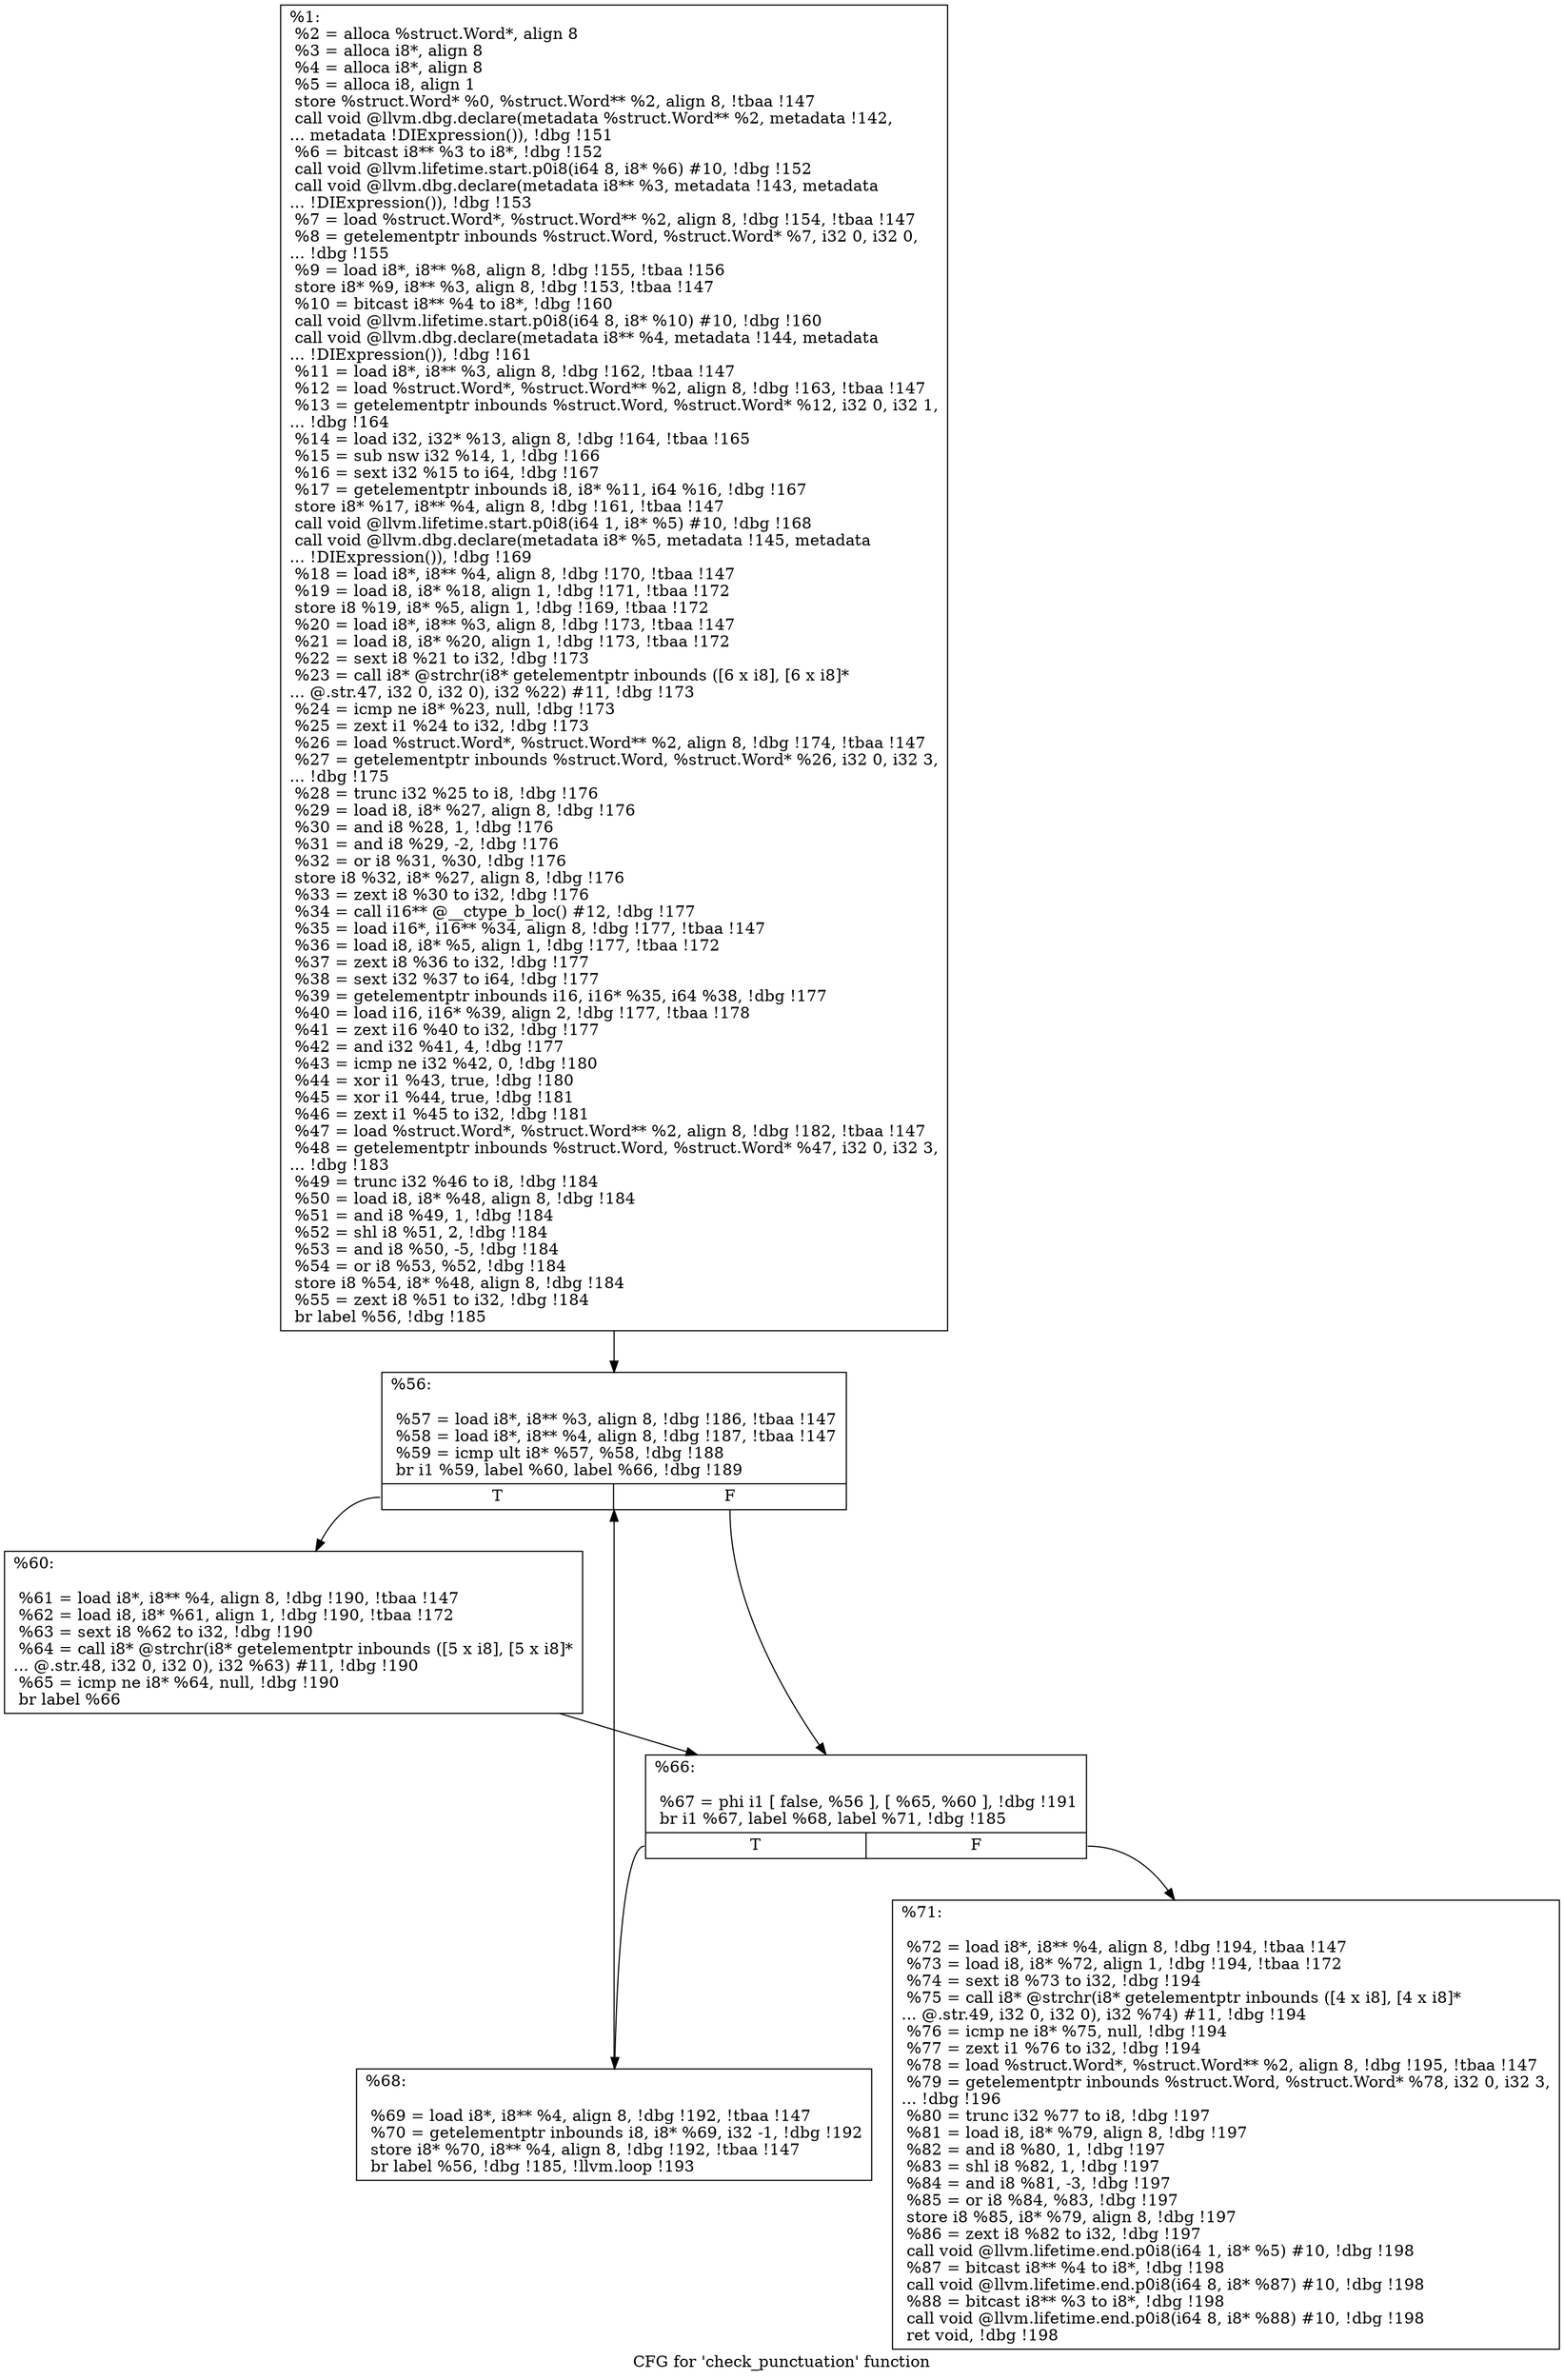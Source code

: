 digraph "CFG for 'check_punctuation' function" {
	label="CFG for 'check_punctuation' function";

	Node0xbefa70 [shape=record,label="{%1:\l  %2 = alloca %struct.Word*, align 8\l  %3 = alloca i8*, align 8\l  %4 = alloca i8*, align 8\l  %5 = alloca i8, align 1\l  store %struct.Word* %0, %struct.Word** %2, align 8, !tbaa !147\l  call void @llvm.dbg.declare(metadata %struct.Word** %2, metadata !142,\l... metadata !DIExpression()), !dbg !151\l  %6 = bitcast i8** %3 to i8*, !dbg !152\l  call void @llvm.lifetime.start.p0i8(i64 8, i8* %6) #10, !dbg !152\l  call void @llvm.dbg.declare(metadata i8** %3, metadata !143, metadata\l... !DIExpression()), !dbg !153\l  %7 = load %struct.Word*, %struct.Word** %2, align 8, !dbg !154, !tbaa !147\l  %8 = getelementptr inbounds %struct.Word, %struct.Word* %7, i32 0, i32 0,\l... !dbg !155\l  %9 = load i8*, i8** %8, align 8, !dbg !155, !tbaa !156\l  store i8* %9, i8** %3, align 8, !dbg !153, !tbaa !147\l  %10 = bitcast i8** %4 to i8*, !dbg !160\l  call void @llvm.lifetime.start.p0i8(i64 8, i8* %10) #10, !dbg !160\l  call void @llvm.dbg.declare(metadata i8** %4, metadata !144, metadata\l... !DIExpression()), !dbg !161\l  %11 = load i8*, i8** %3, align 8, !dbg !162, !tbaa !147\l  %12 = load %struct.Word*, %struct.Word** %2, align 8, !dbg !163, !tbaa !147\l  %13 = getelementptr inbounds %struct.Word, %struct.Word* %12, i32 0, i32 1,\l... !dbg !164\l  %14 = load i32, i32* %13, align 8, !dbg !164, !tbaa !165\l  %15 = sub nsw i32 %14, 1, !dbg !166\l  %16 = sext i32 %15 to i64, !dbg !167\l  %17 = getelementptr inbounds i8, i8* %11, i64 %16, !dbg !167\l  store i8* %17, i8** %4, align 8, !dbg !161, !tbaa !147\l  call void @llvm.lifetime.start.p0i8(i64 1, i8* %5) #10, !dbg !168\l  call void @llvm.dbg.declare(metadata i8* %5, metadata !145, metadata\l... !DIExpression()), !dbg !169\l  %18 = load i8*, i8** %4, align 8, !dbg !170, !tbaa !147\l  %19 = load i8, i8* %18, align 1, !dbg !171, !tbaa !172\l  store i8 %19, i8* %5, align 1, !dbg !169, !tbaa !172\l  %20 = load i8*, i8** %3, align 8, !dbg !173, !tbaa !147\l  %21 = load i8, i8* %20, align 1, !dbg !173, !tbaa !172\l  %22 = sext i8 %21 to i32, !dbg !173\l  %23 = call i8* @strchr(i8* getelementptr inbounds ([6 x i8], [6 x i8]*\l... @.str.47, i32 0, i32 0), i32 %22) #11, !dbg !173\l  %24 = icmp ne i8* %23, null, !dbg !173\l  %25 = zext i1 %24 to i32, !dbg !173\l  %26 = load %struct.Word*, %struct.Word** %2, align 8, !dbg !174, !tbaa !147\l  %27 = getelementptr inbounds %struct.Word, %struct.Word* %26, i32 0, i32 3,\l... !dbg !175\l  %28 = trunc i32 %25 to i8, !dbg !176\l  %29 = load i8, i8* %27, align 8, !dbg !176\l  %30 = and i8 %28, 1, !dbg !176\l  %31 = and i8 %29, -2, !dbg !176\l  %32 = or i8 %31, %30, !dbg !176\l  store i8 %32, i8* %27, align 8, !dbg !176\l  %33 = zext i8 %30 to i32, !dbg !176\l  %34 = call i16** @__ctype_b_loc() #12, !dbg !177\l  %35 = load i16*, i16** %34, align 8, !dbg !177, !tbaa !147\l  %36 = load i8, i8* %5, align 1, !dbg !177, !tbaa !172\l  %37 = zext i8 %36 to i32, !dbg !177\l  %38 = sext i32 %37 to i64, !dbg !177\l  %39 = getelementptr inbounds i16, i16* %35, i64 %38, !dbg !177\l  %40 = load i16, i16* %39, align 2, !dbg !177, !tbaa !178\l  %41 = zext i16 %40 to i32, !dbg !177\l  %42 = and i32 %41, 4, !dbg !177\l  %43 = icmp ne i32 %42, 0, !dbg !180\l  %44 = xor i1 %43, true, !dbg !180\l  %45 = xor i1 %44, true, !dbg !181\l  %46 = zext i1 %45 to i32, !dbg !181\l  %47 = load %struct.Word*, %struct.Word** %2, align 8, !dbg !182, !tbaa !147\l  %48 = getelementptr inbounds %struct.Word, %struct.Word* %47, i32 0, i32 3,\l... !dbg !183\l  %49 = trunc i32 %46 to i8, !dbg !184\l  %50 = load i8, i8* %48, align 8, !dbg !184\l  %51 = and i8 %49, 1, !dbg !184\l  %52 = shl i8 %51, 2, !dbg !184\l  %53 = and i8 %50, -5, !dbg !184\l  %54 = or i8 %53, %52, !dbg !184\l  store i8 %54, i8* %48, align 8, !dbg !184\l  %55 = zext i8 %51 to i32, !dbg !184\l  br label %56, !dbg !185\l}"];
	Node0xbefa70 -> Node0xbefb30;
	Node0xbefb30 [shape=record,label="{%56:\l\l  %57 = load i8*, i8** %3, align 8, !dbg !186, !tbaa !147\l  %58 = load i8*, i8** %4, align 8, !dbg !187, !tbaa !147\l  %59 = icmp ult i8* %57, %58, !dbg !188\l  br i1 %59, label %60, label %66, !dbg !189\l|{<s0>T|<s1>F}}"];
	Node0xbefb30:s0 -> Node0xbefb80;
	Node0xbefb30:s1 -> Node0xbefbd0;
	Node0xbefb80 [shape=record,label="{%60:\l\l  %61 = load i8*, i8** %4, align 8, !dbg !190, !tbaa !147\l  %62 = load i8, i8* %61, align 1, !dbg !190, !tbaa !172\l  %63 = sext i8 %62 to i32, !dbg !190\l  %64 = call i8* @strchr(i8* getelementptr inbounds ([5 x i8], [5 x i8]*\l... @.str.48, i32 0, i32 0), i32 %63) #11, !dbg !190\l  %65 = icmp ne i8* %64, null, !dbg !190\l  br label %66\l}"];
	Node0xbefb80 -> Node0xbefbd0;
	Node0xbefbd0 [shape=record,label="{%66:\l\l  %67 = phi i1 [ false, %56 ], [ %65, %60 ], !dbg !191\l  br i1 %67, label %68, label %71, !dbg !185\l|{<s0>T|<s1>F}}"];
	Node0xbefbd0:s0 -> Node0xbefc20;
	Node0xbefbd0:s1 -> Node0xbefc70;
	Node0xbefc20 [shape=record,label="{%68:\l\l  %69 = load i8*, i8** %4, align 8, !dbg !192, !tbaa !147\l  %70 = getelementptr inbounds i8, i8* %69, i32 -1, !dbg !192\l  store i8* %70, i8** %4, align 8, !dbg !192, !tbaa !147\l  br label %56, !dbg !185, !llvm.loop !193\l}"];
	Node0xbefc20 -> Node0xbefb30;
	Node0xbefc70 [shape=record,label="{%71:\l\l  %72 = load i8*, i8** %4, align 8, !dbg !194, !tbaa !147\l  %73 = load i8, i8* %72, align 1, !dbg !194, !tbaa !172\l  %74 = sext i8 %73 to i32, !dbg !194\l  %75 = call i8* @strchr(i8* getelementptr inbounds ([4 x i8], [4 x i8]*\l... @.str.49, i32 0, i32 0), i32 %74) #11, !dbg !194\l  %76 = icmp ne i8* %75, null, !dbg !194\l  %77 = zext i1 %76 to i32, !dbg !194\l  %78 = load %struct.Word*, %struct.Word** %2, align 8, !dbg !195, !tbaa !147\l  %79 = getelementptr inbounds %struct.Word, %struct.Word* %78, i32 0, i32 3,\l... !dbg !196\l  %80 = trunc i32 %77 to i8, !dbg !197\l  %81 = load i8, i8* %79, align 8, !dbg !197\l  %82 = and i8 %80, 1, !dbg !197\l  %83 = shl i8 %82, 1, !dbg !197\l  %84 = and i8 %81, -3, !dbg !197\l  %85 = or i8 %84, %83, !dbg !197\l  store i8 %85, i8* %79, align 8, !dbg !197\l  %86 = zext i8 %82 to i32, !dbg !197\l  call void @llvm.lifetime.end.p0i8(i64 1, i8* %5) #10, !dbg !198\l  %87 = bitcast i8** %4 to i8*, !dbg !198\l  call void @llvm.lifetime.end.p0i8(i64 8, i8* %87) #10, !dbg !198\l  %88 = bitcast i8** %3 to i8*, !dbg !198\l  call void @llvm.lifetime.end.p0i8(i64 8, i8* %88) #10, !dbg !198\l  ret void, !dbg !198\l}"];
}
